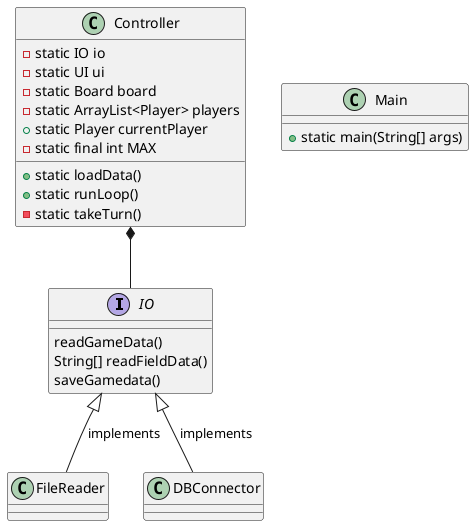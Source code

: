 @startuml

interface IO
class Controller
class FileReader
class DBConnector
Controller *-- IO

IO <|-- FileReader: implements
IO <|-- DBConnector: implements


Main : + static main(String[] args)

Controller : - static IO io
Controller : - static UI ui
Controller : - static Board board
Controller : - static ArrayList<Player> players
Controller : + static Player currentPlayer
Controller : - static final int MAX
Controller : + static loadData()
Controller : + static runLoop()
Controller : - static takeTurn()


IO : readGameData()
IO : String[] readFieldData()
IO : saveGamedata()
@enduml



